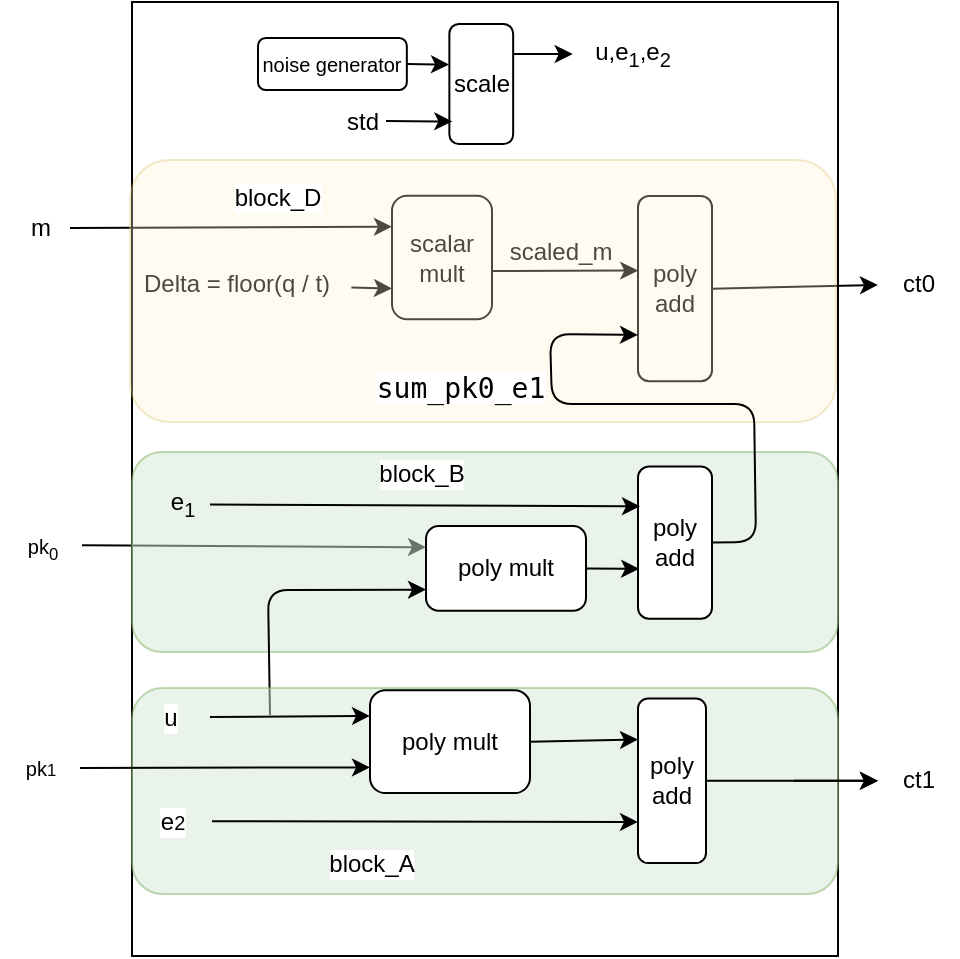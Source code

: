<mxfile>
    <diagram id="ZrUhY7A_KHqil4dvwyKr" name="Page-1">
        <mxGraphModel dx="918" dy="545" grid="1" gridSize="1" guides="1" tooltips="1" connect="1" arrows="1" fold="1" page="1" pageScale="1" pageWidth="1169" pageHeight="827" background="none" math="0" shadow="0">
            <root>
                <mxCell id="0"/>
                <mxCell id="1" parent="0"/>
                <mxCell id="75" value="" style="rounded=0;whiteSpace=wrap;html=1;" parent="1" vertex="1">
                    <mxGeometry x="377" y="53" width="353" height="477" as="geometry"/>
                </mxCell>
                <mxCell id="20" value="ct0" style="text;html=1;align=center;verticalAlign=middle;resizable=0;points=[];autosize=1;strokeColor=none;fillColor=none;" parent="1" vertex="1">
                    <mxGeometry x="750" y="179" width="40" height="30" as="geometry"/>
                </mxCell>
                <mxCell id="27" style="edgeStyle=none;html=1;exitX=1;exitY=0.5;exitDx=0;exitDy=0;" parent="1" source="24" target="20" edge="1">
                    <mxGeometry relative="1" as="geometry">
                        <mxPoint x="760" y="203" as="targetPoint"/>
                        <mxPoint x="708" y="193.31" as="sourcePoint"/>
                    </mxGeometry>
                </mxCell>
                <mxCell id="14" value="" style="endArrow=classic;html=1;entryX=0;entryY=0.25;entryDx=0;entryDy=0;" parent="1" source="16" target="2" edge="1">
                    <mxGeometry width="50" height="50" relative="1" as="geometry">
                        <mxPoint x="413" y="328" as="sourcePoint"/>
                        <mxPoint x="533" y="415" as="targetPoint"/>
                    </mxGeometry>
                </mxCell>
                <mxCell id="16" value="&lt;span style=&quot;font-size: 10px;&quot;&gt;pk&lt;sub&gt;0&lt;/sub&gt;&lt;/span&gt;" style="text;html=1;align=center;verticalAlign=middle;resizable=0;points=[];autosize=1;strokeColor=none;fillColor=none;" parent="1" vertex="1">
                    <mxGeometry x="312" y="309.5" width="40" height="30" as="geometry"/>
                </mxCell>
                <mxCell id="6" value="" style="endArrow=classic;html=1;entryX=0;entryY=0.25;entryDx=0;entryDy=0;" parent="1" source="11" target="7" edge="1">
                    <mxGeometry width="50" height="50" relative="1" as="geometry">
                        <mxPoint x="415" y="174" as="sourcePoint"/>
                        <mxPoint x="575" y="174" as="targetPoint"/>
                    </mxGeometry>
                </mxCell>
                <mxCell id="11" value="m" style="text;html=1;align=center;verticalAlign=middle;resizable=0;points=[];autosize=1;strokeColor=none;fillColor=none;" parent="1" vertex="1">
                    <mxGeometry x="316" y="151" width="30" height="30" as="geometry"/>
                </mxCell>
                <mxCell id="77" value="" style="rounded=1;whiteSpace=wrap;html=1;fillColor=#d5e8d4;fillStyle=auto;opacity=50;strokeColor=#82b366;" parent="1" vertex="1">
                    <mxGeometry x="377" y="278" width="353" height="100" as="geometry"/>
                </mxCell>
                <mxCell id="76" value="" style="group" parent="1" vertex="1" connectable="0">
                    <mxGeometry x="370" y="150" width="361" height="349" as="geometry"/>
                </mxCell>
                <mxCell id="2" value="poly mult" style="rounded=1;whiteSpace=wrap;html=1;" parent="76" vertex="1">
                    <mxGeometry x="154" y="165" width="80" height="42.4" as="geometry"/>
                </mxCell>
                <mxCell id="3" value="poly add" style="rounded=1;whiteSpace=wrap;html=1;" parent="76" vertex="1">
                    <mxGeometry x="260" y="135.218" width="37" height="76.183" as="geometry"/>
                </mxCell>
                <mxCell id="26" style="edgeStyle=none;html=1;exitX=1;exitY=0.5;exitDx=0;exitDy=0;entryX=0.016;entryY=0.672;entryDx=0;entryDy=0;entryPerimeter=0;" parent="76" source="2" target="3" edge="1">
                    <mxGeometry relative="1" as="geometry">
                        <mxPoint x="220" y="185.149" as="targetPoint"/>
                    </mxGeometry>
                </mxCell>
                <mxCell id="15" value="" style="endArrow=classic;html=1;entryX=0;entryY=0.75;entryDx=0;entryDy=0;" parent="76" target="2" edge="1">
                    <mxGeometry width="50" height="50" relative="1" as="geometry">
                        <mxPoint x="76" y="259.434" as="sourcePoint"/>
                        <mxPoint x="173" y="175.015" as="targetPoint"/>
                        <Array as="points">
                            <mxPoint x="75" y="197"/>
                        </Array>
                    </mxGeometry>
                </mxCell>
                <mxCell id="7" value="scalar mult" style="rounded=1;whiteSpace=wrap;html=1;" parent="76" vertex="1">
                    <mxGeometry x="137" y="-0.115" width="50" height="61.77" as="geometry"/>
                </mxCell>
                <mxCell id="9" value="" style="endArrow=classic;html=1;entryX=0;entryY=0.75;entryDx=0;entryDy=0;exitX=1.015;exitY=0.557;exitDx=0;exitDy=0;exitPerimeter=0;" parent="76" source="10" target="7" edge="1">
                    <mxGeometry width="50" height="50" relative="1" as="geometry">
                        <mxPoint x="45" y="46.212" as="sourcePoint"/>
                        <mxPoint x="95" y="-46.442" as="targetPoint"/>
                    </mxGeometry>
                </mxCell>
                <mxCell id="10" value="Delta = floor(q / t)" style="text;html=1;align=center;verticalAlign=middle;resizable=0;points=[];autosize=1;strokeColor=none;fillColor=none;" parent="76" vertex="1">
                    <mxGeometry x="3" y="30.711" width="112" height="27" as="geometry"/>
                </mxCell>
                <mxCell id="12" value="e&lt;sub&gt;1&lt;/sub&gt;" style="text;html=1;align=center;verticalAlign=middle;resizable=0;points=[];autosize=1;strokeColor=none;fillColor=none;" parent="76" vertex="1">
                    <mxGeometry x="12" y="138.996" width="40" height="30" as="geometry"/>
                </mxCell>
                <mxCell id="23" value="scaled_m" style="text;html=1;align=center;verticalAlign=middle;resizable=0;points=[];autosize=1;strokeColor=none;fillColor=none;" parent="76" vertex="1">
                    <mxGeometry x="185.5" y="13.268" width="70" height="30" as="geometry"/>
                </mxCell>
                <mxCell id="24" value="poly add" style="rounded=1;whiteSpace=wrap;html=1;" parent="76" vertex="1">
                    <mxGeometry x="260" width="37" height="92.655" as="geometry"/>
                </mxCell>
                <mxCell id="8" style="edgeStyle=none;html=1;entryX=0.003;entryY=0.737;entryDx=0;entryDy=0;exitX=1;exitY=0.609;exitDx=0;exitDy=0;exitPerimeter=0;entryPerimeter=0;" parent="76" source="7" edge="1">
                    <mxGeometry relative="1" as="geometry">
                        <mxPoint x="140" y="41.065" as="sourcePoint"/>
                        <mxPoint x="260.111" y="37.287" as="targetPoint"/>
                        <Array as="points"/>
                    </mxGeometry>
                </mxCell>
                <mxCell id="5" value="" style="endArrow=classic;html=1;entryX=0;entryY=0.25;entryDx=0;entryDy=0;" parent="76" edge="1">
                    <mxGeometry width="50" height="50" relative="1" as="geometry">
                        <mxPoint x="46" y="154.288" as="sourcePoint"/>
                        <mxPoint x="261" y="155.164" as="targetPoint"/>
                        <Array as="points"/>
                    </mxGeometry>
                </mxCell>
                <mxCell id="78" value="" style="rounded=1;whiteSpace=wrap;html=1;fillColor=#d5e8d4;fillStyle=auto;opacity=50;strokeColor=#82b366;" parent="76" vertex="1">
                    <mxGeometry x="7" y="246.05" width="353" height="102.95" as="geometry"/>
                </mxCell>
                <mxCell id="31" value="poly mult" style="rounded=1;whiteSpace=wrap;html=1;" parent="76" vertex="1">
                    <mxGeometry x="126" y="247.08" width="80" height="51.475" as="geometry"/>
                </mxCell>
                <mxCell id="32" value="poly add" style="rounded=1;whiteSpace=wrap;html=1;" parent="76" vertex="1">
                    <mxGeometry x="260" y="251.198" width="34" height="82.36" as="geometry"/>
                </mxCell>
                <mxCell id="33" style="edgeStyle=none;html=1;exitX=1;exitY=0.5;exitDx=0;exitDy=0;entryX=0;entryY=0.25;entryDx=0;entryDy=0;" parent="76" source="31" target="32" edge="1">
                    <mxGeometry relative="1" as="geometry">
                        <mxPoint x="226" y="271.788" as="targetPoint"/>
                    </mxGeometry>
                </mxCell>
                <mxCell id="39" value="e&lt;span style=&quot;font-size: 10px;&quot;&gt;2&lt;/span&gt;" style="text;html=1;align=center;verticalAlign=middle;resizable=0;points=[];autosize=1;labelBackgroundColor=#FFFFFF;" parent="76" vertex="1">
                    <mxGeometry x="7" y="297.525" width="40" height="30" as="geometry"/>
                </mxCell>
                <mxCell id="40" value="" style="endArrow=classic;html=1;entryX=0;entryY=0.25;entryDx=0;entryDy=0;labelBackgroundColor=default;" parent="76" target="31" edge="1">
                    <mxGeometry width="50" height="50" relative="1" as="geometry">
                        <mxPoint x="46" y="260.463" as="sourcePoint"/>
                        <mxPoint x="166" y="350.029" as="targetPoint"/>
                    </mxGeometry>
                </mxCell>
                <mxCell id="44" value="u" style="text;html=1;align=center;verticalAlign=middle;resizable=0;points=[];autosize=1;labelBackgroundColor=#FFFFFF;" parent="76" vertex="1">
                    <mxGeometry x="11" y="246.05" width="30" height="30" as="geometry"/>
                </mxCell>
                <mxCell id="50" value="" style="endArrow=classic;html=1;entryX=0;entryY=0.75;entryDx=0;entryDy=0;" parent="76" source="39" target="32" edge="1">
                    <mxGeometry width="50" height="50" relative="1" as="geometry">
                        <mxPoint x="50" y="313.997" as="sourcePoint"/>
                        <mxPoint x="226" y="318.115" as="targetPoint"/>
                        <Array as="points"/>
                    </mxGeometry>
                </mxCell>
                <mxCell id="80" value="block_A" style="text;html=1;strokeColor=none;fillColor=none;align=center;verticalAlign=middle;whiteSpace=wrap;rounded=0;labelBackgroundColor=#FFFFFF;fillStyle=hatch;" parent="76" vertex="1">
                    <mxGeometry x="97" y="318.115" width="60" height="30.885" as="geometry"/>
                </mxCell>
                <mxCell id="108" value="" style="rounded=1;whiteSpace=wrap;html=1;fillColor=#fff2cc;fillStyle=auto;strokeColor=#d6b656;opacity=30;" parent="76" vertex="1">
                    <mxGeometry x="6" y="-18" width="353" height="131" as="geometry"/>
                </mxCell>
                <mxCell id="110" style="edgeStyle=none;html=1;exitX=1;exitY=0.5;exitDx=0;exitDy=0;entryX=0;entryY=0.75;entryDx=0;entryDy=0;" edge="1" parent="76" source="3" target="24">
                    <mxGeometry relative="1" as="geometry">
                        <mxPoint x="317.5" y="135.218" as="sourcePoint"/>
                        <mxPoint x="166" y="64" as="targetPoint"/>
                        <Array as="points">
                            <mxPoint x="319" y="173"/>
                            <mxPoint x="318" y="104"/>
                            <mxPoint x="217" y="104"/>
                            <mxPoint x="216" y="69"/>
                        </Array>
                    </mxGeometry>
                </mxCell>
                <mxCell id="114" value="&lt;div style=&quot;font-family: &amp;quot;Droid Sans Mono&amp;quot;, &amp;quot;monospace&amp;quot;, monospace; font-size: 14px; line-height: 19px;&quot;&gt;&lt;span style=&quot;background-color: rgb(255, 255, 255);&quot;&gt;sum_pk0_e1&lt;/span&gt;&lt;/div&gt;" style="text;html=1;align=center;verticalAlign=middle;resizable=0;points=[];autosize=1;strokeColor=none;fillColor=none;" vertex="1" parent="76">
                    <mxGeometry x="119" y="80" width="103" height="32" as="geometry"/>
                </mxCell>
                <mxCell id="43" value="ct1" style="text;html=1;align=center;verticalAlign=middle;resizable=0;points=[];autosize=1;strokeColor=none;fillColor=none;" parent="1" vertex="1">
                    <mxGeometry x="750" y="427.38" width="40" height="30" as="geometry"/>
                </mxCell>
                <mxCell id="46" style="edgeStyle=none;html=1;exitX=1;exitY=0.5;exitDx=0;exitDy=0;" parent="1" target="43" edge="1">
                    <mxGeometry relative="1" as="geometry">
                        <mxPoint x="696" y="449" as="targetPoint"/>
                        <mxPoint x="708" y="442.378" as="sourcePoint"/>
                    </mxGeometry>
                </mxCell>
                <mxCell id="41" value="" style="endArrow=classic;html=1;entryX=0;entryY=0.75;entryDx=0;entryDy=0;" parent="1" source="42" target="31" edge="1">
                    <mxGeometry width="50" height="50" relative="1" as="geometry">
                        <mxPoint x="416" y="438" as="sourcePoint"/>
                        <mxPoint x="546" y="440" as="targetPoint"/>
                    </mxGeometry>
                </mxCell>
                <mxCell id="42" value="&lt;span style=&quot;font-size: 10px;&quot;&gt;pk&lt;/span&gt;&lt;span style=&quot;font-size: 8.333px;&quot;&gt;1&lt;/span&gt;" style="text;html=1;align=center;verticalAlign=middle;resizable=0;points=[];autosize=1;strokeColor=none;fillColor=none;" parent="1" vertex="1">
                    <mxGeometry x="311" y="421" width="40" height="30" as="geometry"/>
                </mxCell>
                <mxCell id="72" style="edgeStyle=none;html=1;exitX=1;exitY=0.5;exitDx=0;exitDy=0;" parent="1" source="32" target="43" edge="1">
                    <mxGeometry relative="1" as="geometry">
                        <mxPoint x="708" y="442.378" as="sourcePoint"/>
                    </mxGeometry>
                </mxCell>
                <mxCell id="74" value="" style="group" parent="1" vertex="1" connectable="0">
                    <mxGeometry x="440" y="70" width="202" height="100" as="geometry"/>
                </mxCell>
                <mxCell id="66" value="std" style="text;html=1;align=center;verticalAlign=top;resizable=0;points=[];autosize=1;strokeColor=none;fillColor=none;spacing=-3;" parent="74" vertex="1">
                    <mxGeometry x="39.004" y="34" width="25" height="17" as="geometry"/>
                </mxCell>
                <mxCell id="59" value="&lt;font style=&quot;font-size: 10px;&quot;&gt;noise generator&lt;/font&gt;" style="rounded=1;whiteSpace=wrap;html=1;" parent="74" vertex="1">
                    <mxGeometry y="1" width="74.42" height="26" as="geometry"/>
                </mxCell>
                <mxCell id="62" value="u,e&lt;sub&gt;1&lt;/sub&gt;,e&lt;sub&gt;2&lt;/sub&gt;" style="text;html=1;align=center;verticalAlign=middle;resizable=0;points=[];autosize=1;strokeColor=none;fillColor=none;" parent="74" vertex="1">
                    <mxGeometry x="157.347" y="-6" width="60" height="30" as="geometry"/>
                </mxCell>
                <mxCell id="67" style="edgeStyle=none;html=1;exitX=1;exitY=0.25;exitDx=0;exitDy=0;" parent="74" source="64" target="62" edge="1">
                    <mxGeometry relative="1" as="geometry"/>
                </mxCell>
                <mxCell id="64" value="scale" style="rounded=1;whiteSpace=wrap;html=1;" parent="74" vertex="1">
                    <mxGeometry x="95.684" y="-6" width="31.895" height="60" as="geometry"/>
                </mxCell>
                <mxCell id="60" style="edgeStyle=none;html=1;exitX=1;exitY=0.5;exitDx=0;exitDy=0;entryX=-0.006;entryY=0.338;entryDx=0;entryDy=0;entryPerimeter=0;" parent="74" source="59" target="64" edge="1">
                    <mxGeometry relative="1" as="geometry">
                        <mxPoint x="148.842" y="13.857" as="targetPoint"/>
                        <Array as="points"/>
                    </mxGeometry>
                </mxCell>
                <mxCell id="65" value="" style="endArrow=classic;html=1;entryX=0.046;entryY=0.812;entryDx=0;entryDy=0;entryPerimeter=0;" parent="74" source="66" target="64" edge="1">
                    <mxGeometry width="50" height="50" relative="1" as="geometry">
                        <mxPoint x="111.632" y="74" as="sourcePoint"/>
                        <mxPoint x="180.737" y="14" as="targetPoint"/>
                    </mxGeometry>
                </mxCell>
                <mxCell id="107" value="block_B" style="text;html=1;strokeColor=none;fillColor=none;align=center;verticalAlign=middle;whiteSpace=wrap;rounded=0;labelBackgroundColor=#FFFFFF;fillStyle=hatch;" parent="1" vertex="1">
                    <mxGeometry x="492" y="274" width="60" height="30" as="geometry"/>
                </mxCell>
                <mxCell id="109" value="block_D" style="text;html=1;strokeColor=none;fillColor=none;align=center;verticalAlign=middle;whiteSpace=wrap;rounded=0;labelBackgroundColor=#FFFFFF;fillStyle=hatch;" parent="1" vertex="1">
                    <mxGeometry x="420" y="136.001" width="60" height="30.885" as="geometry"/>
                </mxCell>
            </root>
        </mxGraphModel>
    </diagram>
</mxfile>